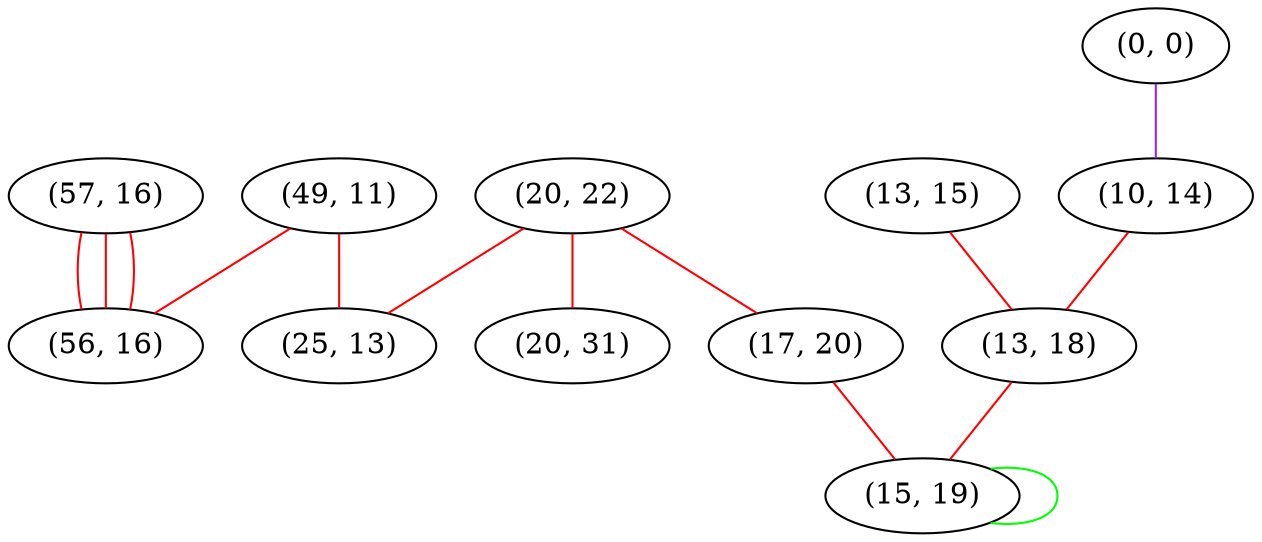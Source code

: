 graph "" {
"(57, 16)";
"(49, 11)";
"(56, 16)";
"(20, 22)";
"(0, 0)";
"(20, 31)";
"(13, 15)";
"(17, 20)";
"(25, 13)";
"(10, 14)";
"(13, 18)";
"(15, 19)";
"(57, 16)" -- "(56, 16)"  [color=red, key=0, weight=1];
"(57, 16)" -- "(56, 16)"  [color=red, key=1, weight=1];
"(57, 16)" -- "(56, 16)"  [color=red, key=2, weight=1];
"(49, 11)" -- "(25, 13)"  [color=red, key=0, weight=1];
"(49, 11)" -- "(56, 16)"  [color=red, key=0, weight=1];
"(20, 22)" -- "(25, 13)"  [color=red, key=0, weight=1];
"(20, 22)" -- "(20, 31)"  [color=red, key=0, weight=1];
"(20, 22)" -- "(17, 20)"  [color=red, key=0, weight=1];
"(0, 0)" -- "(10, 14)"  [color=purple, key=0, weight=4];
"(13, 15)" -- "(13, 18)"  [color=red, key=0, weight=1];
"(17, 20)" -- "(15, 19)"  [color=red, key=0, weight=1];
"(10, 14)" -- "(13, 18)"  [color=red, key=0, weight=1];
"(13, 18)" -- "(15, 19)"  [color=red, key=0, weight=1];
"(15, 19)" -- "(15, 19)"  [color=green, key=0, weight=2];
}
